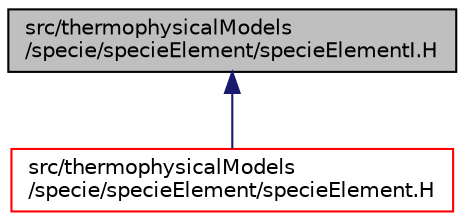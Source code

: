 digraph "src/thermophysicalModels/specie/specieElement/specieElementI.H"
{
  bgcolor="transparent";
  edge [fontname="Helvetica",fontsize="10",labelfontname="Helvetica",labelfontsize="10"];
  node [fontname="Helvetica",fontsize="10",shape=record];
  Node66 [label="src/thermophysicalModels\l/specie/specieElement/specieElementI.H",height=0.2,width=0.4,color="black", fillcolor="grey75", style="filled", fontcolor="black"];
  Node66 -> Node67 [dir="back",color="midnightblue",fontsize="10",style="solid",fontname="Helvetica"];
  Node67 [label="src/thermophysicalModels\l/specie/specieElement/specieElement.H",height=0.2,width=0.4,color="red",URL="$a17063.html"];
}
